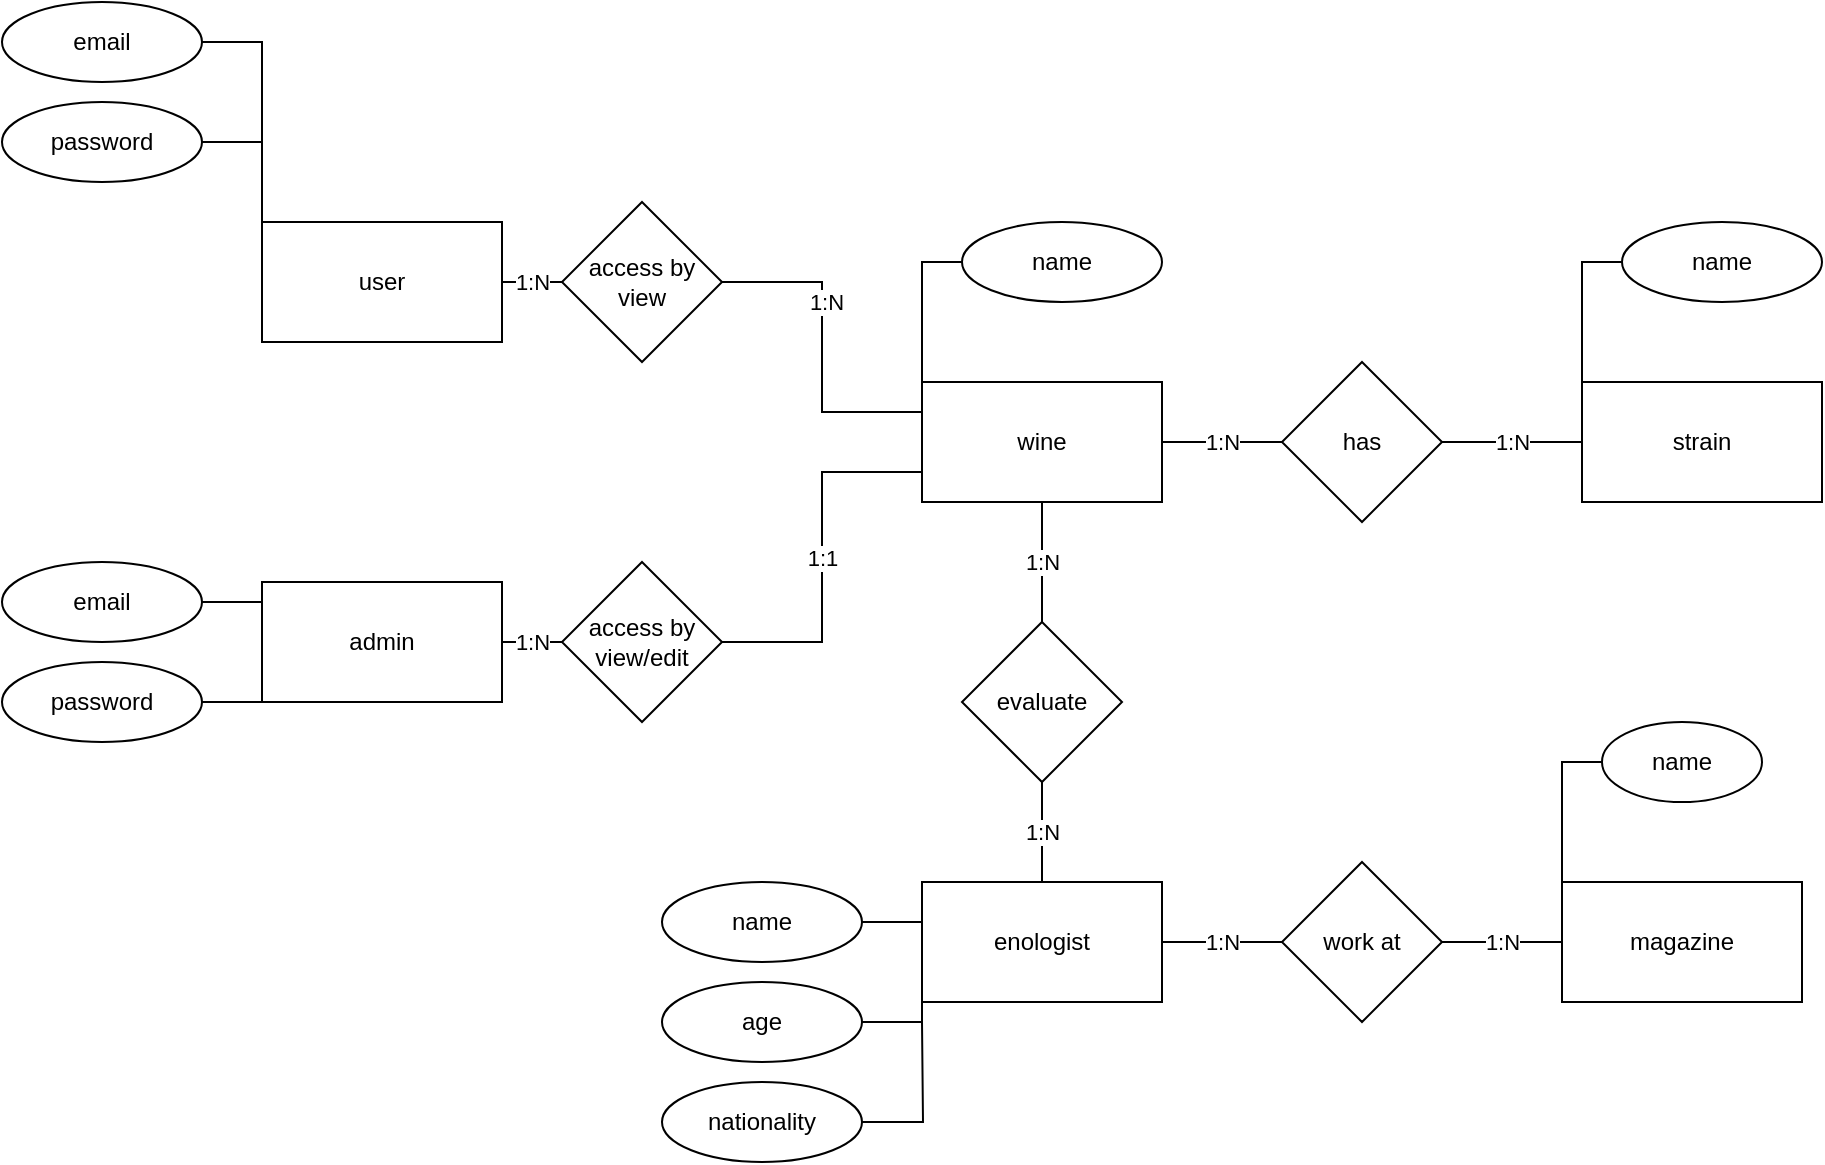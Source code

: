 <mxfile version="15.4.3" type="github" pages="2">
  <diagram id="Qww4b-Zw6xEgiF57ZACY" name="conceptual model">
    <mxGraphModel dx="2139" dy="1564" grid="1" gridSize="10" guides="1" tooltips="1" connect="1" arrows="1" fold="1" page="1" pageScale="1" pageWidth="850" pageHeight="1100" math="0" shadow="0">
      <root>
        <mxCell id="0" />
        <mxCell id="1" parent="0" />
        <mxCell id="3vzgQUWw3x9BJCdJ3zVG-10" value="1:N" style="edgeStyle=orthogonalEdgeStyle;rounded=0;orthogonalLoop=1;jettySize=auto;html=1;endArrow=none;endFill=0;" edge="1" parent="1" source="3vzgQUWw3x9BJCdJ3zVG-8" target="3vzgQUWw3x9BJCdJ3zVG-9">
          <mxGeometry relative="1" as="geometry" />
        </mxCell>
        <mxCell id="3vzgQUWw3x9BJCdJ3zVG-8" value="wine" style="rounded=0;whiteSpace=wrap;html=1;" vertex="1" parent="1">
          <mxGeometry x="320" y="110" width="120" height="60" as="geometry" />
        </mxCell>
        <mxCell id="3vzgQUWw3x9BJCdJ3zVG-12" value="1:N" style="edgeStyle=orthogonalEdgeStyle;rounded=0;orthogonalLoop=1;jettySize=auto;html=1;endArrow=none;endFill=0;" edge="1" parent="1" source="3vzgQUWw3x9BJCdJ3zVG-9" target="3vzgQUWw3x9BJCdJ3zVG-11">
          <mxGeometry relative="1" as="geometry" />
        </mxCell>
        <mxCell id="3vzgQUWw3x9BJCdJ3zVG-9" value="has" style="rhombus;whiteSpace=wrap;html=1;rounded=0;" vertex="1" parent="1">
          <mxGeometry x="500" y="100" width="80" height="80" as="geometry" />
        </mxCell>
        <mxCell id="3vzgQUWw3x9BJCdJ3zVG-11" value="strain" style="whiteSpace=wrap;html=1;rounded=0;" vertex="1" parent="1">
          <mxGeometry x="650" y="110" width="120" height="60" as="geometry" />
        </mxCell>
        <mxCell id="3vzgQUWw3x9BJCdJ3zVG-16" value="1:N" style="edgeStyle=orthogonalEdgeStyle;rounded=0;orthogonalLoop=1;jettySize=auto;html=1;endArrow=none;endFill=0;" edge="1" parent="1" source="3vzgQUWw3x9BJCdJ3zVG-13" target="3vzgQUWw3x9BJCdJ3zVG-15">
          <mxGeometry relative="1" as="geometry">
            <Array as="points">
              <mxPoint x="120" y="60" />
              <mxPoint x="120" y="60" />
            </Array>
          </mxGeometry>
        </mxCell>
        <mxCell id="3vzgQUWw3x9BJCdJ3zVG-13" value="user" style="rounded=0;whiteSpace=wrap;html=1;" vertex="1" parent="1">
          <mxGeometry x="-10" y="30" width="120" height="60" as="geometry" />
        </mxCell>
        <mxCell id="3vzgQUWw3x9BJCdJ3zVG-19" value="1:N" style="edgeStyle=orthogonalEdgeStyle;rounded=0;orthogonalLoop=1;jettySize=auto;html=1;endArrow=none;endFill=0;" edge="1" parent="1" source="3vzgQUWw3x9BJCdJ3zVG-14" target="3vzgQUWw3x9BJCdJ3zVG-18">
          <mxGeometry relative="1" as="geometry" />
        </mxCell>
        <mxCell id="3vzgQUWw3x9BJCdJ3zVG-14" value="admin" style="rounded=0;whiteSpace=wrap;html=1;" vertex="1" parent="1">
          <mxGeometry x="-10" y="210" width="120" height="60" as="geometry" />
        </mxCell>
        <mxCell id="3vzgQUWw3x9BJCdJ3zVG-17" style="edgeStyle=orthogonalEdgeStyle;rounded=0;orthogonalLoop=1;jettySize=auto;html=1;entryX=0;entryY=0.25;entryDx=0;entryDy=0;endArrow=none;endFill=0;" edge="1" parent="1" source="3vzgQUWw3x9BJCdJ3zVG-15" target="3vzgQUWw3x9BJCdJ3zVG-8">
          <mxGeometry relative="1" as="geometry" />
        </mxCell>
        <mxCell id="3vzgQUWw3x9BJCdJ3zVG-21" value="1:N" style="edgeLabel;html=1;align=center;verticalAlign=middle;resizable=0;points=[];" vertex="1" connectable="0" parent="3vzgQUWw3x9BJCdJ3zVG-17">
          <mxGeometry x="-0.27" y="2" relative="1" as="geometry">
            <mxPoint as="offset" />
          </mxGeometry>
        </mxCell>
        <mxCell id="3vzgQUWw3x9BJCdJ3zVG-15" value="access by view" style="rhombus;whiteSpace=wrap;html=1;rounded=0;" vertex="1" parent="1">
          <mxGeometry x="140" y="20" width="80" height="80" as="geometry" />
        </mxCell>
        <mxCell id="3vzgQUWw3x9BJCdJ3zVG-20" value="1:1" style="edgeStyle=orthogonalEdgeStyle;rounded=0;orthogonalLoop=1;jettySize=auto;html=1;entryX=0;entryY=0.75;entryDx=0;entryDy=0;endArrow=none;endFill=0;" edge="1" parent="1" source="3vzgQUWw3x9BJCdJ3zVG-18" target="3vzgQUWw3x9BJCdJ3zVG-8">
          <mxGeometry relative="1" as="geometry" />
        </mxCell>
        <mxCell id="3vzgQUWw3x9BJCdJ3zVG-18" value="access by view/edit" style="rhombus;whiteSpace=wrap;html=1;rounded=0;" vertex="1" parent="1">
          <mxGeometry x="140" y="200" width="80" height="80" as="geometry" />
        </mxCell>
        <mxCell id="3vzgQUWw3x9BJCdJ3zVG-24" value="1:N" style="edgeStyle=orthogonalEdgeStyle;rounded=0;orthogonalLoop=1;jettySize=auto;html=1;endArrow=none;endFill=0;" edge="1" parent="1" source="3vzgQUWw3x9BJCdJ3zVG-22" target="3vzgQUWw3x9BJCdJ3zVG-23">
          <mxGeometry relative="1" as="geometry" />
        </mxCell>
        <mxCell id="3vzgQUWw3x9BJCdJ3zVG-30" value="1:N" style="edgeStyle=orthogonalEdgeStyle;rounded=0;orthogonalLoop=1;jettySize=auto;html=1;endArrow=none;endFill=0;" edge="1" parent="1" source="3vzgQUWw3x9BJCdJ3zVG-22" target="3vzgQUWw3x9BJCdJ3zVG-29">
          <mxGeometry relative="1" as="geometry" />
        </mxCell>
        <mxCell id="3vzgQUWw3x9BJCdJ3zVG-22" value="enologist" style="rounded=0;whiteSpace=wrap;html=1;" vertex="1" parent="1">
          <mxGeometry x="320" y="360" width="120" height="60" as="geometry" />
        </mxCell>
        <mxCell id="3vzgQUWw3x9BJCdJ3zVG-26" value="1:N" style="edgeStyle=orthogonalEdgeStyle;rounded=0;orthogonalLoop=1;jettySize=auto;html=1;endArrow=none;endFill=0;" edge="1" parent="1" source="3vzgQUWw3x9BJCdJ3zVG-23" target="3vzgQUWw3x9BJCdJ3zVG-25">
          <mxGeometry relative="1" as="geometry" />
        </mxCell>
        <mxCell id="3vzgQUWw3x9BJCdJ3zVG-23" value="work at" style="rhombus;whiteSpace=wrap;html=1;rounded=0;" vertex="1" parent="1">
          <mxGeometry x="500" y="350" width="80" height="80" as="geometry" />
        </mxCell>
        <mxCell id="3vzgQUWw3x9BJCdJ3zVG-25" value="magazine" style="whiteSpace=wrap;html=1;rounded=0;" vertex="1" parent="1">
          <mxGeometry x="640" y="360" width="120" height="60" as="geometry" />
        </mxCell>
        <mxCell id="3vzgQUWw3x9BJCdJ3zVG-31" value="1:N" style="edgeStyle=orthogonalEdgeStyle;rounded=0;orthogonalLoop=1;jettySize=auto;html=1;exitX=0.5;exitY=0;exitDx=0;exitDy=0;endArrow=none;endFill=0;" edge="1" parent="1" source="3vzgQUWw3x9BJCdJ3zVG-29" target="3vzgQUWw3x9BJCdJ3zVG-8">
          <mxGeometry relative="1" as="geometry" />
        </mxCell>
        <mxCell id="3vzgQUWw3x9BJCdJ3zVG-29" value="evaluate" style="rhombus;whiteSpace=wrap;html=1;rounded=0;" vertex="1" parent="1">
          <mxGeometry x="340" y="230" width="80" height="80" as="geometry" />
        </mxCell>
        <mxCell id="3vzgQUWw3x9BJCdJ3zVG-44" style="edgeStyle=orthogonalEdgeStyle;rounded=0;orthogonalLoop=1;jettySize=auto;html=1;entryX=0;entryY=0;entryDx=0;entryDy=0;endArrow=none;endFill=0;exitX=0;exitY=0.5;exitDx=0;exitDy=0;" edge="1" parent="1" source="3vzgQUWw3x9BJCdJ3zVG-33" target="3vzgQUWw3x9BJCdJ3zVG-8">
          <mxGeometry relative="1" as="geometry" />
        </mxCell>
        <mxCell id="3vzgQUWw3x9BJCdJ3zVG-33" value="name" style="ellipse;whiteSpace=wrap;html=1;align=center;" vertex="1" parent="1">
          <mxGeometry x="340" y="30" width="100" height="40" as="geometry" />
        </mxCell>
        <mxCell id="3vzgQUWw3x9BJCdJ3zVG-37" style="edgeStyle=orthogonalEdgeStyle;rounded=0;orthogonalLoop=1;jettySize=auto;html=1;exitX=1;exitY=0.5;exitDx=0;exitDy=0;entryX=0;entryY=0;entryDx=0;entryDy=0;endArrow=none;endFill=0;" edge="1" parent="1" source="3vzgQUWw3x9BJCdJ3zVG-34" target="3vzgQUWw3x9BJCdJ3zVG-13">
          <mxGeometry relative="1" as="geometry" />
        </mxCell>
        <mxCell id="3vzgQUWw3x9BJCdJ3zVG-34" value="email" style="ellipse;whiteSpace=wrap;html=1;align=center;" vertex="1" parent="1">
          <mxGeometry x="-140" y="-80" width="100" height="40" as="geometry" />
        </mxCell>
        <mxCell id="3vzgQUWw3x9BJCdJ3zVG-36" style="edgeStyle=orthogonalEdgeStyle;rounded=0;orthogonalLoop=1;jettySize=auto;html=1;exitX=1;exitY=0.5;exitDx=0;exitDy=0;entryX=0;entryY=0.25;entryDx=0;entryDy=0;endArrow=none;endFill=0;" edge="1" parent="1" source="3vzgQUWw3x9BJCdJ3zVG-35" target="3vzgQUWw3x9BJCdJ3zVG-13">
          <mxGeometry relative="1" as="geometry">
            <Array as="points">
              <mxPoint x="-10" y="-10" />
            </Array>
          </mxGeometry>
        </mxCell>
        <mxCell id="3vzgQUWw3x9BJCdJ3zVG-35" value="password" style="ellipse;whiteSpace=wrap;html=1;align=center;" vertex="1" parent="1">
          <mxGeometry x="-140" y="-30" width="100" height="40" as="geometry" />
        </mxCell>
        <mxCell id="3vzgQUWw3x9BJCdJ3zVG-41" style="edgeStyle=orthogonalEdgeStyle;rounded=0;orthogonalLoop=1;jettySize=auto;html=1;exitX=1;exitY=0.5;exitDx=0;exitDy=0;entryX=0;entryY=0.25;entryDx=0;entryDy=0;endArrow=none;endFill=0;" edge="1" parent="1" source="3vzgQUWw3x9BJCdJ3zVG-38" target="3vzgQUWw3x9BJCdJ3zVG-22">
          <mxGeometry relative="1" as="geometry" />
        </mxCell>
        <mxCell id="3vzgQUWw3x9BJCdJ3zVG-38" value="name" style="ellipse;whiteSpace=wrap;html=1;align=center;" vertex="1" parent="1">
          <mxGeometry x="190" y="360" width="100" height="40" as="geometry" />
        </mxCell>
        <mxCell id="3vzgQUWw3x9BJCdJ3zVG-42" style="edgeStyle=orthogonalEdgeStyle;rounded=0;orthogonalLoop=1;jettySize=auto;html=1;exitX=1;exitY=0.5;exitDx=0;exitDy=0;entryX=0;entryY=1;entryDx=0;entryDy=0;endArrow=none;endFill=0;" edge="1" parent="1" source="3vzgQUWw3x9BJCdJ3zVG-39" target="3vzgQUWw3x9BJCdJ3zVG-22">
          <mxGeometry relative="1" as="geometry" />
        </mxCell>
        <mxCell id="3vzgQUWw3x9BJCdJ3zVG-39" value="age" style="ellipse;whiteSpace=wrap;html=1;align=center;" vertex="1" parent="1">
          <mxGeometry x="190" y="410" width="100" height="40" as="geometry" />
        </mxCell>
        <mxCell id="3vzgQUWw3x9BJCdJ3zVG-43" style="edgeStyle=orthogonalEdgeStyle;rounded=0;orthogonalLoop=1;jettySize=auto;html=1;exitX=1;exitY=0.5;exitDx=0;exitDy=0;endArrow=none;endFill=0;" edge="1" parent="1" source="3vzgQUWw3x9BJCdJ3zVG-40">
          <mxGeometry relative="1" as="geometry">
            <mxPoint x="320" y="430" as="targetPoint" />
          </mxGeometry>
        </mxCell>
        <mxCell id="3vzgQUWw3x9BJCdJ3zVG-40" value="nationality" style="ellipse;whiteSpace=wrap;html=1;align=center;" vertex="1" parent="1">
          <mxGeometry x="190" y="460" width="100" height="40" as="geometry" />
        </mxCell>
        <mxCell id="3vzgQUWw3x9BJCdJ3zVG-47" style="edgeStyle=orthogonalEdgeStyle;rounded=0;orthogonalLoop=1;jettySize=auto;html=1;exitX=1;exitY=0.5;exitDx=0;exitDy=0;entryX=0;entryY=0.25;entryDx=0;entryDy=0;endArrow=none;endFill=0;" edge="1" parent="1" source="3vzgQUWw3x9BJCdJ3zVG-45" target="3vzgQUWw3x9BJCdJ3zVG-14">
          <mxGeometry relative="1" as="geometry" />
        </mxCell>
        <mxCell id="3vzgQUWw3x9BJCdJ3zVG-45" value="email" style="ellipse;whiteSpace=wrap;html=1;align=center;" vertex="1" parent="1">
          <mxGeometry x="-140" y="200" width="100" height="40" as="geometry" />
        </mxCell>
        <mxCell id="3vzgQUWw3x9BJCdJ3zVG-48" style="edgeStyle=orthogonalEdgeStyle;rounded=0;orthogonalLoop=1;jettySize=auto;html=1;exitX=1;exitY=0.5;exitDx=0;exitDy=0;entryX=0;entryY=0.75;entryDx=0;entryDy=0;endArrow=none;endFill=0;" edge="1" parent="1" source="3vzgQUWw3x9BJCdJ3zVG-46" target="3vzgQUWw3x9BJCdJ3zVG-14">
          <mxGeometry relative="1" as="geometry" />
        </mxCell>
        <mxCell id="3vzgQUWw3x9BJCdJ3zVG-46" value="password" style="ellipse;whiteSpace=wrap;html=1;align=center;" vertex="1" parent="1">
          <mxGeometry x="-140" y="250" width="100" height="40" as="geometry" />
        </mxCell>
        <mxCell id="3vzgQUWw3x9BJCdJ3zVG-50" style="edgeStyle=orthogonalEdgeStyle;rounded=0;orthogonalLoop=1;jettySize=auto;html=1;exitX=0;exitY=0.5;exitDx=0;exitDy=0;entryX=0;entryY=0;entryDx=0;entryDy=0;endArrow=none;endFill=0;" edge="1" parent="1" source="3vzgQUWw3x9BJCdJ3zVG-49" target="3vzgQUWw3x9BJCdJ3zVG-11">
          <mxGeometry relative="1" as="geometry" />
        </mxCell>
        <mxCell id="3vzgQUWw3x9BJCdJ3zVG-49" value="name" style="ellipse;whiteSpace=wrap;html=1;align=center;" vertex="1" parent="1">
          <mxGeometry x="670" y="30" width="100" height="40" as="geometry" />
        </mxCell>
        <mxCell id="3vzgQUWw3x9BJCdJ3zVG-52" style="edgeStyle=orthogonalEdgeStyle;rounded=0;orthogonalLoop=1;jettySize=auto;html=1;exitX=0;exitY=0.5;exitDx=0;exitDy=0;entryX=0;entryY=0;entryDx=0;entryDy=0;endArrow=none;endFill=0;" edge="1" parent="1" source="3vzgQUWw3x9BJCdJ3zVG-51" target="3vzgQUWw3x9BJCdJ3zVG-25">
          <mxGeometry relative="1" as="geometry" />
        </mxCell>
        <mxCell id="3vzgQUWw3x9BJCdJ3zVG-51" value="name" style="ellipse;whiteSpace=wrap;html=1;align=center;" vertex="1" parent="1">
          <mxGeometry x="660" y="280" width="80" height="40" as="geometry" />
        </mxCell>
      </root>
    </mxGraphModel>
  </diagram>
  <diagram name="logical model" id="7ibMotcG2lsyzJsKfP1X">
    <mxGraphModel dx="1752" dy="325" grid="1" gridSize="10" guides="1" tooltips="1" connect="1" arrows="1" fold="1" page="1" pageScale="1" pageWidth="850" pageHeight="1100" math="0" shadow="0">
      <root>
        <mxCell id="2Wtwo2awTCDkUTMPqY_F-0" />
        <mxCell id="2Wtwo2awTCDkUTMPqY_F-1" parent="2Wtwo2awTCDkUTMPqY_F-0" />
        <mxCell id="LtWm5Cvxwkkpo06w1LQu-2" value="wines" style="shape=table;startSize=30;container=1;collapsible=1;childLayout=tableLayout;fixedRows=1;rowLines=0;fontStyle=1;align=center;resizeLast=1;" vertex="1" parent="2Wtwo2awTCDkUTMPqY_F-1">
          <mxGeometry x="-190" y="20" width="180" height="160" as="geometry" />
        </mxCell>
        <mxCell id="LtWm5Cvxwkkpo06w1LQu-3" value="" style="shape=partialRectangle;collapsible=0;dropTarget=0;pointerEvents=0;fillColor=none;top=0;left=0;bottom=1;right=0;points=[[0,0.5],[1,0.5]];portConstraint=eastwest;" vertex="1" parent="LtWm5Cvxwkkpo06w1LQu-2">
          <mxGeometry y="30" width="180" height="30" as="geometry" />
        </mxCell>
        <mxCell id="LtWm5Cvxwkkpo06w1LQu-4" value="PK" style="shape=partialRectangle;connectable=0;fillColor=none;top=0;left=0;bottom=0;right=0;fontStyle=1;overflow=hidden;" vertex="1" parent="LtWm5Cvxwkkpo06w1LQu-3">
          <mxGeometry width="30" height="30" as="geometry">
            <mxRectangle width="30" height="30" as="alternateBounds" />
          </mxGeometry>
        </mxCell>
        <mxCell id="LtWm5Cvxwkkpo06w1LQu-5" value="id" style="shape=partialRectangle;connectable=0;fillColor=none;top=0;left=0;bottom=0;right=0;align=left;spacingLeft=6;fontStyle=5;overflow=hidden;" vertex="1" parent="LtWm5Cvxwkkpo06w1LQu-3">
          <mxGeometry x="30" width="150" height="30" as="geometry">
            <mxRectangle width="150" height="30" as="alternateBounds" />
          </mxGeometry>
        </mxCell>
        <mxCell id="LtWm5Cvxwkkpo06w1LQu-6" value="" style="shape=partialRectangle;collapsible=0;dropTarget=0;pointerEvents=0;fillColor=none;top=0;left=0;bottom=0;right=0;points=[[0,0.5],[1,0.5]];portConstraint=eastwest;" vertex="1" parent="LtWm5Cvxwkkpo06w1LQu-2">
          <mxGeometry y="60" width="180" height="30" as="geometry" />
        </mxCell>
        <mxCell id="LtWm5Cvxwkkpo06w1LQu-7" value="" style="shape=partialRectangle;connectable=0;fillColor=none;top=0;left=0;bottom=0;right=0;editable=1;overflow=hidden;" vertex="1" parent="LtWm5Cvxwkkpo06w1LQu-6">
          <mxGeometry width="30" height="30" as="geometry">
            <mxRectangle width="30" height="30" as="alternateBounds" />
          </mxGeometry>
        </mxCell>
        <mxCell id="LtWm5Cvxwkkpo06w1LQu-8" value="name" style="shape=partialRectangle;connectable=0;fillColor=none;top=0;left=0;bottom=0;right=0;align=left;spacingLeft=6;overflow=hidden;" vertex="1" parent="LtWm5Cvxwkkpo06w1LQu-6">
          <mxGeometry x="30" width="150" height="30" as="geometry">
            <mxRectangle width="150" height="30" as="alternateBounds" />
          </mxGeometry>
        </mxCell>
        <mxCell id="LtWm5Cvxwkkpo06w1LQu-9" value="" style="shape=partialRectangle;collapsible=0;dropTarget=0;pointerEvents=0;fillColor=none;top=0;left=0;bottom=0;right=0;points=[[0,0.5],[1,0.5]];portConstraint=eastwest;" vertex="1" parent="LtWm5Cvxwkkpo06w1LQu-2">
          <mxGeometry y="90" width="180" height="30" as="geometry" />
        </mxCell>
        <mxCell id="LtWm5Cvxwkkpo06w1LQu-10" value="" style="shape=partialRectangle;connectable=0;fillColor=none;top=0;left=0;bottom=0;right=0;editable=1;overflow=hidden;" vertex="1" parent="LtWm5Cvxwkkpo06w1LQu-9">
          <mxGeometry width="30" height="30" as="geometry">
            <mxRectangle width="30" height="30" as="alternateBounds" />
          </mxGeometry>
        </mxCell>
        <mxCell id="LtWm5Cvxwkkpo06w1LQu-11" value="" style="shape=partialRectangle;connectable=0;fillColor=none;top=0;left=0;bottom=0;right=0;align=left;spacingLeft=6;overflow=hidden;" vertex="1" parent="LtWm5Cvxwkkpo06w1LQu-9">
          <mxGeometry x="30" width="150" height="30" as="geometry">
            <mxRectangle width="150" height="30" as="alternateBounds" />
          </mxGeometry>
        </mxCell>
        <mxCell id="LtWm5Cvxwkkpo06w1LQu-12" value="" style="shape=partialRectangle;collapsible=0;dropTarget=0;pointerEvents=0;fillColor=none;top=0;left=0;bottom=0;right=0;points=[[0,0.5],[1,0.5]];portConstraint=eastwest;" vertex="1" parent="LtWm5Cvxwkkpo06w1LQu-2">
          <mxGeometry y="120" width="180" height="30" as="geometry" />
        </mxCell>
        <mxCell id="LtWm5Cvxwkkpo06w1LQu-13" value="" style="shape=partialRectangle;connectable=0;fillColor=none;top=0;left=0;bottom=0;right=0;editable=1;overflow=hidden;" vertex="1" parent="LtWm5Cvxwkkpo06w1LQu-12">
          <mxGeometry width="30" height="30" as="geometry">
            <mxRectangle width="30" height="30" as="alternateBounds" />
          </mxGeometry>
        </mxCell>
        <mxCell id="LtWm5Cvxwkkpo06w1LQu-14" value="" style="shape=partialRectangle;connectable=0;fillColor=none;top=0;left=0;bottom=0;right=0;align=left;spacingLeft=6;overflow=hidden;" vertex="1" parent="LtWm5Cvxwkkpo06w1LQu-12">
          <mxGeometry x="30" width="150" height="30" as="geometry">
            <mxRectangle width="150" height="30" as="alternateBounds" />
          </mxGeometry>
        </mxCell>
        <mxCell id="LtWm5Cvxwkkpo06w1LQu-15" value="blends" style="shape=table;startSize=30;container=1;collapsible=1;childLayout=tableLayout;fixedRows=1;rowLines=0;fontStyle=1;align=center;resizeLast=1;" vertex="1" parent="2Wtwo2awTCDkUTMPqY_F-1">
          <mxGeometry x="40" y="20" width="180" height="160" as="geometry" />
        </mxCell>
        <mxCell id="LtWm5Cvxwkkpo06w1LQu-16" value="" style="shape=partialRectangle;collapsible=0;dropTarget=0;pointerEvents=0;fillColor=none;top=0;left=0;bottom=1;right=0;points=[[0,0.5],[1,0.5]];portConstraint=eastwest;" vertex="1" parent="LtWm5Cvxwkkpo06w1LQu-15">
          <mxGeometry y="30" width="180" height="30" as="geometry" />
        </mxCell>
        <mxCell id="LtWm5Cvxwkkpo06w1LQu-17" value="PK" style="shape=partialRectangle;connectable=0;fillColor=none;top=0;left=0;bottom=0;right=0;fontStyle=1;overflow=hidden;" vertex="1" parent="LtWm5Cvxwkkpo06w1LQu-16">
          <mxGeometry width="30" height="30" as="geometry">
            <mxRectangle width="30" height="30" as="alternateBounds" />
          </mxGeometry>
        </mxCell>
        <mxCell id="LtWm5Cvxwkkpo06w1LQu-18" value="id" style="shape=partialRectangle;connectable=0;fillColor=none;top=0;left=0;bottom=0;right=0;align=left;spacingLeft=6;fontStyle=5;overflow=hidden;" vertex="1" parent="LtWm5Cvxwkkpo06w1LQu-16">
          <mxGeometry x="30" width="150" height="30" as="geometry">
            <mxRectangle width="150" height="30" as="alternateBounds" />
          </mxGeometry>
        </mxCell>
        <mxCell id="LtWm5Cvxwkkpo06w1LQu-19" value="" style="shape=partialRectangle;collapsible=0;dropTarget=0;pointerEvents=0;fillColor=none;top=0;left=0;bottom=0;right=0;points=[[0,0.5],[1,0.5]];portConstraint=eastwest;" vertex="1" parent="LtWm5Cvxwkkpo06w1LQu-15">
          <mxGeometry y="60" width="180" height="30" as="geometry" />
        </mxCell>
        <mxCell id="LtWm5Cvxwkkpo06w1LQu-20" value="FK" style="shape=partialRectangle;connectable=0;fillColor=none;top=0;left=0;bottom=0;right=0;editable=1;overflow=hidden;" vertex="1" parent="LtWm5Cvxwkkpo06w1LQu-19">
          <mxGeometry width="30" height="30" as="geometry">
            <mxRectangle width="30" height="30" as="alternateBounds" />
          </mxGeometry>
        </mxCell>
        <mxCell id="LtWm5Cvxwkkpo06w1LQu-21" value="wine_id" style="shape=partialRectangle;connectable=0;fillColor=none;top=0;left=0;bottom=0;right=0;align=left;spacingLeft=6;overflow=hidden;" vertex="1" parent="LtWm5Cvxwkkpo06w1LQu-19">
          <mxGeometry x="30" width="150" height="30" as="geometry">
            <mxRectangle width="150" height="30" as="alternateBounds" />
          </mxGeometry>
        </mxCell>
        <mxCell id="LtWm5Cvxwkkpo06w1LQu-22" value="" style="shape=partialRectangle;collapsible=0;dropTarget=0;pointerEvents=0;fillColor=none;top=0;left=0;bottom=0;right=0;points=[[0,0.5],[1,0.5]];portConstraint=eastwest;" vertex="1" parent="LtWm5Cvxwkkpo06w1LQu-15">
          <mxGeometry y="90" width="180" height="30" as="geometry" />
        </mxCell>
        <mxCell id="LtWm5Cvxwkkpo06w1LQu-23" value="FK" style="shape=partialRectangle;connectable=0;fillColor=none;top=0;left=0;bottom=0;right=0;editable=1;overflow=hidden;" vertex="1" parent="LtWm5Cvxwkkpo06w1LQu-22">
          <mxGeometry width="30" height="30" as="geometry">
            <mxRectangle width="30" height="30" as="alternateBounds" />
          </mxGeometry>
        </mxCell>
        <mxCell id="LtWm5Cvxwkkpo06w1LQu-24" value="strain_id" style="shape=partialRectangle;connectable=0;fillColor=none;top=0;left=0;bottom=0;right=0;align=left;spacingLeft=6;overflow=hidden;" vertex="1" parent="LtWm5Cvxwkkpo06w1LQu-22">
          <mxGeometry x="30" width="150" height="30" as="geometry">
            <mxRectangle width="150" height="30" as="alternateBounds" />
          </mxGeometry>
        </mxCell>
        <mxCell id="LtWm5Cvxwkkpo06w1LQu-25" value="" style="shape=partialRectangle;collapsible=0;dropTarget=0;pointerEvents=0;fillColor=none;top=0;left=0;bottom=0;right=0;points=[[0,0.5],[1,0.5]];portConstraint=eastwest;" vertex="1" parent="LtWm5Cvxwkkpo06w1LQu-15">
          <mxGeometry y="120" width="180" height="30" as="geometry" />
        </mxCell>
        <mxCell id="LtWm5Cvxwkkpo06w1LQu-26" value="" style="shape=partialRectangle;connectable=0;fillColor=none;top=0;left=0;bottom=0;right=0;editable=1;overflow=hidden;" vertex="1" parent="LtWm5Cvxwkkpo06w1LQu-25">
          <mxGeometry width="30" height="30" as="geometry">
            <mxRectangle width="30" height="30" as="alternateBounds" />
          </mxGeometry>
        </mxCell>
        <mxCell id="LtWm5Cvxwkkpo06w1LQu-27" value="percent" style="shape=partialRectangle;connectable=0;fillColor=none;top=0;left=0;bottom=0;right=0;align=left;spacingLeft=6;overflow=hidden;" vertex="1" parent="LtWm5Cvxwkkpo06w1LQu-25">
          <mxGeometry x="30" width="150" height="30" as="geometry">
            <mxRectangle width="150" height="30" as="alternateBounds" />
          </mxGeometry>
        </mxCell>
        <mxCell id="LtWm5Cvxwkkpo06w1LQu-41" value="strains" style="shape=table;startSize=30;container=1;collapsible=1;childLayout=tableLayout;fixedRows=1;rowLines=0;fontStyle=1;align=center;resizeLast=1;" vertex="1" parent="2Wtwo2awTCDkUTMPqY_F-1">
          <mxGeometry x="270" y="20" width="180" height="160" as="geometry" />
        </mxCell>
        <mxCell id="LtWm5Cvxwkkpo06w1LQu-42" value="" style="shape=partialRectangle;collapsible=0;dropTarget=0;pointerEvents=0;fillColor=none;top=0;left=0;bottom=1;right=0;points=[[0,0.5],[1,0.5]];portConstraint=eastwest;" vertex="1" parent="LtWm5Cvxwkkpo06w1LQu-41">
          <mxGeometry y="30" width="180" height="30" as="geometry" />
        </mxCell>
        <mxCell id="LtWm5Cvxwkkpo06w1LQu-43" value="PK" style="shape=partialRectangle;connectable=0;fillColor=none;top=0;left=0;bottom=0;right=0;fontStyle=1;overflow=hidden;" vertex="1" parent="LtWm5Cvxwkkpo06w1LQu-42">
          <mxGeometry width="30" height="30" as="geometry">
            <mxRectangle width="30" height="30" as="alternateBounds" />
          </mxGeometry>
        </mxCell>
        <mxCell id="LtWm5Cvxwkkpo06w1LQu-44" value="id" style="shape=partialRectangle;connectable=0;fillColor=none;top=0;left=0;bottom=0;right=0;align=left;spacingLeft=6;fontStyle=5;overflow=hidden;" vertex="1" parent="LtWm5Cvxwkkpo06w1LQu-42">
          <mxGeometry x="30" width="150" height="30" as="geometry">
            <mxRectangle width="150" height="30" as="alternateBounds" />
          </mxGeometry>
        </mxCell>
        <mxCell id="LtWm5Cvxwkkpo06w1LQu-45" value="" style="shape=partialRectangle;collapsible=0;dropTarget=0;pointerEvents=0;fillColor=none;top=0;left=0;bottom=0;right=0;points=[[0,0.5],[1,0.5]];portConstraint=eastwest;" vertex="1" parent="LtWm5Cvxwkkpo06w1LQu-41">
          <mxGeometry y="60" width="180" height="30" as="geometry" />
        </mxCell>
        <mxCell id="LtWm5Cvxwkkpo06w1LQu-46" value="" style="shape=partialRectangle;connectable=0;fillColor=none;top=0;left=0;bottom=0;right=0;editable=1;overflow=hidden;" vertex="1" parent="LtWm5Cvxwkkpo06w1LQu-45">
          <mxGeometry width="30" height="30" as="geometry">
            <mxRectangle width="30" height="30" as="alternateBounds" />
          </mxGeometry>
        </mxCell>
        <mxCell id="LtWm5Cvxwkkpo06w1LQu-47" value="name" style="shape=partialRectangle;connectable=0;fillColor=none;top=0;left=0;bottom=0;right=0;align=left;spacingLeft=6;overflow=hidden;" vertex="1" parent="LtWm5Cvxwkkpo06w1LQu-45">
          <mxGeometry x="30" width="150" height="30" as="geometry">
            <mxRectangle width="150" height="30" as="alternateBounds" />
          </mxGeometry>
        </mxCell>
        <mxCell id="LtWm5Cvxwkkpo06w1LQu-48" value="" style="shape=partialRectangle;collapsible=0;dropTarget=0;pointerEvents=0;fillColor=none;top=0;left=0;bottom=0;right=0;points=[[0,0.5],[1,0.5]];portConstraint=eastwest;" vertex="1" parent="LtWm5Cvxwkkpo06w1LQu-41">
          <mxGeometry y="90" width="180" height="30" as="geometry" />
        </mxCell>
        <mxCell id="LtWm5Cvxwkkpo06w1LQu-49" value="" style="shape=partialRectangle;connectable=0;fillColor=none;top=0;left=0;bottom=0;right=0;editable=1;overflow=hidden;" vertex="1" parent="LtWm5Cvxwkkpo06w1LQu-48">
          <mxGeometry width="30" height="30" as="geometry">
            <mxRectangle width="30" height="30" as="alternateBounds" />
          </mxGeometry>
        </mxCell>
        <mxCell id="LtWm5Cvxwkkpo06w1LQu-50" value="" style="shape=partialRectangle;connectable=0;fillColor=none;top=0;left=0;bottom=0;right=0;align=left;spacingLeft=6;overflow=hidden;" vertex="1" parent="LtWm5Cvxwkkpo06w1LQu-48">
          <mxGeometry x="30" width="150" height="30" as="geometry">
            <mxRectangle width="150" height="30" as="alternateBounds" />
          </mxGeometry>
        </mxCell>
        <mxCell id="LtWm5Cvxwkkpo06w1LQu-51" value="" style="shape=partialRectangle;collapsible=0;dropTarget=0;pointerEvents=0;fillColor=none;top=0;left=0;bottom=0;right=0;points=[[0,0.5],[1,0.5]];portConstraint=eastwest;" vertex="1" parent="LtWm5Cvxwkkpo06w1LQu-41">
          <mxGeometry y="120" width="180" height="30" as="geometry" />
        </mxCell>
        <mxCell id="LtWm5Cvxwkkpo06w1LQu-52" value="" style="shape=partialRectangle;connectable=0;fillColor=none;top=0;left=0;bottom=0;right=0;editable=1;overflow=hidden;" vertex="1" parent="LtWm5Cvxwkkpo06w1LQu-51">
          <mxGeometry width="30" height="30" as="geometry">
            <mxRectangle width="30" height="30" as="alternateBounds" />
          </mxGeometry>
        </mxCell>
        <mxCell id="LtWm5Cvxwkkpo06w1LQu-53" value="" style="shape=partialRectangle;connectable=0;fillColor=none;top=0;left=0;bottom=0;right=0;align=left;spacingLeft=6;overflow=hidden;" vertex="1" parent="LtWm5Cvxwkkpo06w1LQu-51">
          <mxGeometry x="30" width="150" height="30" as="geometry">
            <mxRectangle width="150" height="30" as="alternateBounds" />
          </mxGeometry>
        </mxCell>
        <mxCell id="LtWm5Cvxwkkpo06w1LQu-54" value="1:N" style="edgeStyle=orthogonalEdgeStyle;rounded=0;orthogonalLoop=1;jettySize=auto;html=1;exitX=1;exitY=0.5;exitDx=0;exitDy=0;entryX=0;entryY=0.5;entryDx=0;entryDy=0;endArrow=none;endFill=0;" edge="1" parent="2Wtwo2awTCDkUTMPqY_F-1" source="LtWm5Cvxwkkpo06w1LQu-3" target="LtWm5Cvxwkkpo06w1LQu-19">
          <mxGeometry relative="1" as="geometry" />
        </mxCell>
        <mxCell id="LtWm5Cvxwkkpo06w1LQu-55" value="1:N" style="edgeStyle=orthogonalEdgeStyle;rounded=0;orthogonalLoop=1;jettySize=auto;html=1;exitX=0;exitY=0.5;exitDx=0;exitDy=0;entryX=1;entryY=0.5;entryDx=0;entryDy=0;endArrow=none;endFill=0;" edge="1" parent="2Wtwo2awTCDkUTMPqY_F-1" source="LtWm5Cvxwkkpo06w1LQu-42" target="LtWm5Cvxwkkpo06w1LQu-22">
          <mxGeometry relative="1" as="geometry" />
        </mxCell>
        <mxCell id="LtWm5Cvxwkkpo06w1LQu-70" value="enologists" style="shape=table;startSize=30;container=1;collapsible=1;childLayout=tableLayout;fixedRows=1;rowLines=0;fontStyle=1;align=center;resizeLast=1;" vertex="1" parent="2Wtwo2awTCDkUTMPqY_F-1">
          <mxGeometry x="-180" y="420" width="180" height="160" as="geometry" />
        </mxCell>
        <mxCell id="LtWm5Cvxwkkpo06w1LQu-71" value="" style="shape=partialRectangle;collapsible=0;dropTarget=0;pointerEvents=0;fillColor=none;top=0;left=0;bottom=1;right=0;points=[[0,0.5],[1,0.5]];portConstraint=eastwest;" vertex="1" parent="LtWm5Cvxwkkpo06w1LQu-70">
          <mxGeometry y="30" width="180" height="30" as="geometry" />
        </mxCell>
        <mxCell id="LtWm5Cvxwkkpo06w1LQu-72" value="PK" style="shape=partialRectangle;connectable=0;fillColor=none;top=0;left=0;bottom=0;right=0;fontStyle=1;overflow=hidden;" vertex="1" parent="LtWm5Cvxwkkpo06w1LQu-71">
          <mxGeometry width="30" height="30" as="geometry">
            <mxRectangle width="30" height="30" as="alternateBounds" />
          </mxGeometry>
        </mxCell>
        <mxCell id="LtWm5Cvxwkkpo06w1LQu-73" value="id" style="shape=partialRectangle;connectable=0;fillColor=none;top=0;left=0;bottom=0;right=0;align=left;spacingLeft=6;fontStyle=5;overflow=hidden;" vertex="1" parent="LtWm5Cvxwkkpo06w1LQu-71">
          <mxGeometry x="30" width="150" height="30" as="geometry">
            <mxRectangle width="150" height="30" as="alternateBounds" />
          </mxGeometry>
        </mxCell>
        <mxCell id="LtWm5Cvxwkkpo06w1LQu-74" value="" style="shape=partialRectangle;collapsible=0;dropTarget=0;pointerEvents=0;fillColor=none;top=0;left=0;bottom=0;right=0;points=[[0,0.5],[1,0.5]];portConstraint=eastwest;" vertex="1" parent="LtWm5Cvxwkkpo06w1LQu-70">
          <mxGeometry y="60" width="180" height="30" as="geometry" />
        </mxCell>
        <mxCell id="LtWm5Cvxwkkpo06w1LQu-75" value="" style="shape=partialRectangle;connectable=0;fillColor=none;top=0;left=0;bottom=0;right=0;editable=1;overflow=hidden;" vertex="1" parent="LtWm5Cvxwkkpo06w1LQu-74">
          <mxGeometry width="30" height="30" as="geometry">
            <mxRectangle width="30" height="30" as="alternateBounds" />
          </mxGeometry>
        </mxCell>
        <mxCell id="LtWm5Cvxwkkpo06w1LQu-76" value="name" style="shape=partialRectangle;connectable=0;fillColor=none;top=0;left=0;bottom=0;right=0;align=left;spacingLeft=6;overflow=hidden;" vertex="1" parent="LtWm5Cvxwkkpo06w1LQu-74">
          <mxGeometry x="30" width="150" height="30" as="geometry">
            <mxRectangle width="150" height="30" as="alternateBounds" />
          </mxGeometry>
        </mxCell>
        <mxCell id="LtWm5Cvxwkkpo06w1LQu-77" value="" style="shape=partialRectangle;collapsible=0;dropTarget=0;pointerEvents=0;fillColor=none;top=0;left=0;bottom=0;right=0;points=[[0,0.5],[1,0.5]];portConstraint=eastwest;" vertex="1" parent="LtWm5Cvxwkkpo06w1LQu-70">
          <mxGeometry y="90" width="180" height="30" as="geometry" />
        </mxCell>
        <mxCell id="LtWm5Cvxwkkpo06w1LQu-78" value="" style="shape=partialRectangle;connectable=0;fillColor=none;top=0;left=0;bottom=0;right=0;editable=1;overflow=hidden;" vertex="1" parent="LtWm5Cvxwkkpo06w1LQu-77">
          <mxGeometry width="30" height="30" as="geometry">
            <mxRectangle width="30" height="30" as="alternateBounds" />
          </mxGeometry>
        </mxCell>
        <mxCell id="LtWm5Cvxwkkpo06w1LQu-79" value="age" style="shape=partialRectangle;connectable=0;fillColor=none;top=0;left=0;bottom=0;right=0;align=left;spacingLeft=6;overflow=hidden;" vertex="1" parent="LtWm5Cvxwkkpo06w1LQu-77">
          <mxGeometry x="30" width="150" height="30" as="geometry">
            <mxRectangle width="150" height="30" as="alternateBounds" />
          </mxGeometry>
        </mxCell>
        <mxCell id="LtWm5Cvxwkkpo06w1LQu-80" value="" style="shape=partialRectangle;collapsible=0;dropTarget=0;pointerEvents=0;fillColor=none;top=0;left=0;bottom=0;right=0;points=[[0,0.5],[1,0.5]];portConstraint=eastwest;" vertex="1" parent="LtWm5Cvxwkkpo06w1LQu-70">
          <mxGeometry y="120" width="180" height="30" as="geometry" />
        </mxCell>
        <mxCell id="LtWm5Cvxwkkpo06w1LQu-81" value="" style="shape=partialRectangle;connectable=0;fillColor=none;top=0;left=0;bottom=0;right=0;editable=1;overflow=hidden;" vertex="1" parent="LtWm5Cvxwkkpo06w1LQu-80">
          <mxGeometry width="30" height="30" as="geometry">
            <mxRectangle width="30" height="30" as="alternateBounds" />
          </mxGeometry>
        </mxCell>
        <mxCell id="LtWm5Cvxwkkpo06w1LQu-82" value="nationality" style="shape=partialRectangle;connectable=0;fillColor=none;top=0;left=0;bottom=0;right=0;align=left;spacingLeft=6;overflow=hidden;" vertex="1" parent="LtWm5Cvxwkkpo06w1LQu-80">
          <mxGeometry x="30" width="150" height="30" as="geometry">
            <mxRectangle width="150" height="30" as="alternateBounds" />
          </mxGeometry>
        </mxCell>
        <mxCell id="LtWm5Cvxwkkpo06w1LQu-83" value="magazines" style="shape=table;startSize=30;container=1;collapsible=1;childLayout=tableLayout;fixedRows=1;rowLines=0;fontStyle=1;align=center;resizeLast=1;" vertex="1" parent="2Wtwo2awTCDkUTMPqY_F-1">
          <mxGeometry x="290" y="420" width="180" height="160" as="geometry" />
        </mxCell>
        <mxCell id="LtWm5Cvxwkkpo06w1LQu-84" value="" style="shape=partialRectangle;collapsible=0;dropTarget=0;pointerEvents=0;fillColor=none;top=0;left=0;bottom=1;right=0;points=[[0,0.5],[1,0.5]];portConstraint=eastwest;" vertex="1" parent="LtWm5Cvxwkkpo06w1LQu-83">
          <mxGeometry y="30" width="180" height="30" as="geometry" />
        </mxCell>
        <mxCell id="LtWm5Cvxwkkpo06w1LQu-85" value="PK" style="shape=partialRectangle;connectable=0;fillColor=none;top=0;left=0;bottom=0;right=0;fontStyle=1;overflow=hidden;" vertex="1" parent="LtWm5Cvxwkkpo06w1LQu-84">
          <mxGeometry width="30" height="30" as="geometry">
            <mxRectangle width="30" height="30" as="alternateBounds" />
          </mxGeometry>
        </mxCell>
        <mxCell id="LtWm5Cvxwkkpo06w1LQu-86" value="id" style="shape=partialRectangle;connectable=0;fillColor=none;top=0;left=0;bottom=0;right=0;align=left;spacingLeft=6;fontStyle=5;overflow=hidden;" vertex="1" parent="LtWm5Cvxwkkpo06w1LQu-84">
          <mxGeometry x="30" width="150" height="30" as="geometry">
            <mxRectangle width="150" height="30" as="alternateBounds" />
          </mxGeometry>
        </mxCell>
        <mxCell id="LtWm5Cvxwkkpo06w1LQu-87" value="" style="shape=partialRectangle;collapsible=0;dropTarget=0;pointerEvents=0;fillColor=none;top=0;left=0;bottom=0;right=0;points=[[0,0.5],[1,0.5]];portConstraint=eastwest;" vertex="1" parent="LtWm5Cvxwkkpo06w1LQu-83">
          <mxGeometry y="60" width="180" height="30" as="geometry" />
        </mxCell>
        <mxCell id="LtWm5Cvxwkkpo06w1LQu-88" value="" style="shape=partialRectangle;connectable=0;fillColor=none;top=0;left=0;bottom=0;right=0;editable=1;overflow=hidden;" vertex="1" parent="LtWm5Cvxwkkpo06w1LQu-87">
          <mxGeometry width="30" height="30" as="geometry">
            <mxRectangle width="30" height="30" as="alternateBounds" />
          </mxGeometry>
        </mxCell>
        <mxCell id="LtWm5Cvxwkkpo06w1LQu-89" value="name" style="shape=partialRectangle;connectable=0;fillColor=none;top=0;left=0;bottom=0;right=0;align=left;spacingLeft=6;overflow=hidden;" vertex="1" parent="LtWm5Cvxwkkpo06w1LQu-87">
          <mxGeometry x="30" width="150" height="30" as="geometry">
            <mxRectangle width="150" height="30" as="alternateBounds" />
          </mxGeometry>
        </mxCell>
        <mxCell id="LtWm5Cvxwkkpo06w1LQu-90" value="" style="shape=partialRectangle;collapsible=0;dropTarget=0;pointerEvents=0;fillColor=none;top=0;left=0;bottom=0;right=0;points=[[0,0.5],[1,0.5]];portConstraint=eastwest;" vertex="1" parent="LtWm5Cvxwkkpo06w1LQu-83">
          <mxGeometry y="90" width="180" height="30" as="geometry" />
        </mxCell>
        <mxCell id="LtWm5Cvxwkkpo06w1LQu-91" value="" style="shape=partialRectangle;connectable=0;fillColor=none;top=0;left=0;bottom=0;right=0;editable=1;overflow=hidden;" vertex="1" parent="LtWm5Cvxwkkpo06w1LQu-90">
          <mxGeometry width="30" height="30" as="geometry">
            <mxRectangle width="30" height="30" as="alternateBounds" />
          </mxGeometry>
        </mxCell>
        <mxCell id="LtWm5Cvxwkkpo06w1LQu-92" value="" style="shape=partialRectangle;connectable=0;fillColor=none;top=0;left=0;bottom=0;right=0;align=left;spacingLeft=6;overflow=hidden;" vertex="1" parent="LtWm5Cvxwkkpo06w1LQu-90">
          <mxGeometry x="30" width="150" height="30" as="geometry">
            <mxRectangle width="150" height="30" as="alternateBounds" />
          </mxGeometry>
        </mxCell>
        <mxCell id="LtWm5Cvxwkkpo06w1LQu-93" value="" style="shape=partialRectangle;collapsible=0;dropTarget=0;pointerEvents=0;fillColor=none;top=0;left=0;bottom=0;right=0;points=[[0,0.5],[1,0.5]];portConstraint=eastwest;" vertex="1" parent="LtWm5Cvxwkkpo06w1LQu-83">
          <mxGeometry y="120" width="180" height="30" as="geometry" />
        </mxCell>
        <mxCell id="LtWm5Cvxwkkpo06w1LQu-94" value="" style="shape=partialRectangle;connectable=0;fillColor=none;top=0;left=0;bottom=0;right=0;editable=1;overflow=hidden;" vertex="1" parent="LtWm5Cvxwkkpo06w1LQu-93">
          <mxGeometry width="30" height="30" as="geometry">
            <mxRectangle width="30" height="30" as="alternateBounds" />
          </mxGeometry>
        </mxCell>
        <mxCell id="LtWm5Cvxwkkpo06w1LQu-95" value="" style="shape=partialRectangle;connectable=0;fillColor=none;top=0;left=0;bottom=0;right=0;align=left;spacingLeft=6;overflow=hidden;" vertex="1" parent="LtWm5Cvxwkkpo06w1LQu-93">
          <mxGeometry x="30" width="150" height="30" as="geometry">
            <mxRectangle width="150" height="30" as="alternateBounds" />
          </mxGeometry>
        </mxCell>
        <mxCell id="LtWm5Cvxwkkpo06w1LQu-96" value="enologists_magazines" style="shape=table;startSize=30;container=1;collapsible=1;childLayout=tableLayout;fixedRows=1;rowLines=0;fontStyle=1;align=center;resizeLast=1;" vertex="1" parent="2Wtwo2awTCDkUTMPqY_F-1">
          <mxGeometry x="50" y="420" width="180" height="220" as="geometry" />
        </mxCell>
        <mxCell id="LtWm5Cvxwkkpo06w1LQu-97" value="" style="shape=partialRectangle;collapsible=0;dropTarget=0;pointerEvents=0;fillColor=none;top=0;left=0;bottom=1;right=0;points=[[0,0.5],[1,0.5]];portConstraint=eastwest;" vertex="1" parent="LtWm5Cvxwkkpo06w1LQu-96">
          <mxGeometry y="30" width="180" height="30" as="geometry" />
        </mxCell>
        <mxCell id="LtWm5Cvxwkkpo06w1LQu-98" value="PK" style="shape=partialRectangle;connectable=0;fillColor=none;top=0;left=0;bottom=0;right=0;fontStyle=1;overflow=hidden;" vertex="1" parent="LtWm5Cvxwkkpo06w1LQu-97">
          <mxGeometry width="30" height="30" as="geometry">
            <mxRectangle width="30" height="30" as="alternateBounds" />
          </mxGeometry>
        </mxCell>
        <mxCell id="LtWm5Cvxwkkpo06w1LQu-99" value="id" style="shape=partialRectangle;connectable=0;fillColor=none;top=0;left=0;bottom=0;right=0;align=left;spacingLeft=6;fontStyle=5;overflow=hidden;" vertex="1" parent="LtWm5Cvxwkkpo06w1LQu-97">
          <mxGeometry x="30" width="150" height="30" as="geometry">
            <mxRectangle width="150" height="30" as="alternateBounds" />
          </mxGeometry>
        </mxCell>
        <mxCell id="LtWm5Cvxwkkpo06w1LQu-100" value="" style="shape=partialRectangle;collapsible=0;dropTarget=0;pointerEvents=0;fillColor=none;top=0;left=0;bottom=0;right=0;points=[[0,0.5],[1,0.5]];portConstraint=eastwest;" vertex="1" parent="LtWm5Cvxwkkpo06w1LQu-96">
          <mxGeometry y="60" width="180" height="30" as="geometry" />
        </mxCell>
        <mxCell id="LtWm5Cvxwkkpo06w1LQu-101" value="FK" style="shape=partialRectangle;connectable=0;fillColor=none;top=0;left=0;bottom=0;right=0;editable=1;overflow=hidden;" vertex="1" parent="LtWm5Cvxwkkpo06w1LQu-100">
          <mxGeometry width="30" height="30" as="geometry">
            <mxRectangle width="30" height="30" as="alternateBounds" />
          </mxGeometry>
        </mxCell>
        <mxCell id="LtWm5Cvxwkkpo06w1LQu-102" value="enologist_id" style="shape=partialRectangle;connectable=0;fillColor=none;top=0;left=0;bottom=0;right=0;align=left;spacingLeft=6;overflow=hidden;" vertex="1" parent="LtWm5Cvxwkkpo06w1LQu-100">
          <mxGeometry x="30" width="150" height="30" as="geometry">
            <mxRectangle width="150" height="30" as="alternateBounds" />
          </mxGeometry>
        </mxCell>
        <mxCell id="LtWm5Cvxwkkpo06w1LQu-103" value="" style="shape=partialRectangle;collapsible=0;dropTarget=0;pointerEvents=0;fillColor=none;top=0;left=0;bottom=0;right=0;points=[[0,0.5],[1,0.5]];portConstraint=eastwest;" vertex="1" parent="LtWm5Cvxwkkpo06w1LQu-96">
          <mxGeometry y="90" width="180" height="30" as="geometry" />
        </mxCell>
        <mxCell id="LtWm5Cvxwkkpo06w1LQu-104" value="FK" style="shape=partialRectangle;connectable=0;fillColor=none;top=0;left=0;bottom=0;right=0;editable=1;overflow=hidden;" vertex="1" parent="LtWm5Cvxwkkpo06w1LQu-103">
          <mxGeometry width="30" height="30" as="geometry">
            <mxRectangle width="30" height="30" as="alternateBounds" />
          </mxGeometry>
        </mxCell>
        <mxCell id="LtWm5Cvxwkkpo06w1LQu-105" value="magazine_id" style="shape=partialRectangle;connectable=0;fillColor=none;top=0;left=0;bottom=0;right=0;align=left;spacingLeft=6;overflow=hidden;" vertex="1" parent="LtWm5Cvxwkkpo06w1LQu-103">
          <mxGeometry x="30" width="150" height="30" as="geometry">
            <mxRectangle width="150" height="30" as="alternateBounds" />
          </mxGeometry>
        </mxCell>
        <mxCell id="LtWm5Cvxwkkpo06w1LQu-117" value="" style="shape=partialRectangle;collapsible=0;dropTarget=0;pointerEvents=0;fillColor=none;top=0;left=0;bottom=0;right=0;points=[[0,0.5],[1,0.5]];portConstraint=eastwest;" vertex="1" parent="LtWm5Cvxwkkpo06w1LQu-96">
          <mxGeometry y="120" width="180" height="30" as="geometry" />
        </mxCell>
        <mxCell id="LtWm5Cvxwkkpo06w1LQu-118" value="" style="shape=partialRectangle;connectable=0;fillColor=none;top=0;left=0;bottom=0;right=0;editable=1;overflow=hidden;" vertex="1" parent="LtWm5Cvxwkkpo06w1LQu-117">
          <mxGeometry width="30" height="30" as="geometry">
            <mxRectangle width="30" height="30" as="alternateBounds" />
          </mxGeometry>
        </mxCell>
        <mxCell id="LtWm5Cvxwkkpo06w1LQu-119" value="editor (boolean)" style="shape=partialRectangle;connectable=0;fillColor=none;top=0;left=0;bottom=0;right=0;align=left;spacingLeft=6;overflow=hidden;" vertex="1" parent="LtWm5Cvxwkkpo06w1LQu-117">
          <mxGeometry x="30" width="150" height="30" as="geometry">
            <mxRectangle width="150" height="30" as="alternateBounds" />
          </mxGeometry>
        </mxCell>
        <mxCell id="LtWm5Cvxwkkpo06w1LQu-114" value="" style="shape=partialRectangle;collapsible=0;dropTarget=0;pointerEvents=0;fillColor=none;top=0;left=0;bottom=0;right=0;points=[[0,0.5],[1,0.5]];portConstraint=eastwest;" vertex="1" parent="LtWm5Cvxwkkpo06w1LQu-96">
          <mxGeometry y="150" width="180" height="30" as="geometry" />
        </mxCell>
        <mxCell id="LtWm5Cvxwkkpo06w1LQu-115" value="" style="shape=partialRectangle;connectable=0;fillColor=none;top=0;left=0;bottom=0;right=0;editable=1;overflow=hidden;" vertex="1" parent="LtWm5Cvxwkkpo06w1LQu-114">
          <mxGeometry width="30" height="30" as="geometry">
            <mxRectangle width="30" height="30" as="alternateBounds" />
          </mxGeometry>
        </mxCell>
        <mxCell id="LtWm5Cvxwkkpo06w1LQu-116" value="writer (boolean)" style="shape=partialRectangle;connectable=0;fillColor=none;top=0;left=0;bottom=0;right=0;align=left;spacingLeft=6;overflow=hidden;" vertex="1" parent="LtWm5Cvxwkkpo06w1LQu-114">
          <mxGeometry x="30" width="150" height="30" as="geometry">
            <mxRectangle width="150" height="30" as="alternateBounds" />
          </mxGeometry>
        </mxCell>
        <mxCell id="LtWm5Cvxwkkpo06w1LQu-106" value="" style="shape=partialRectangle;collapsible=0;dropTarget=0;pointerEvents=0;fillColor=none;top=0;left=0;bottom=0;right=0;points=[[0,0.5],[1,0.5]];portConstraint=eastwest;" vertex="1" parent="LtWm5Cvxwkkpo06w1LQu-96">
          <mxGeometry y="180" width="180" height="30" as="geometry" />
        </mxCell>
        <mxCell id="LtWm5Cvxwkkpo06w1LQu-107" value="" style="shape=partialRectangle;connectable=0;fillColor=none;top=0;left=0;bottom=0;right=0;editable=1;overflow=hidden;" vertex="1" parent="LtWm5Cvxwkkpo06w1LQu-106">
          <mxGeometry width="30" height="30" as="geometry">
            <mxRectangle width="30" height="30" as="alternateBounds" />
          </mxGeometry>
        </mxCell>
        <mxCell id="LtWm5Cvxwkkpo06w1LQu-108" value="reviewer (boolean)" style="shape=partialRectangle;connectable=0;fillColor=none;top=0;left=0;bottom=0;right=0;align=left;spacingLeft=6;overflow=hidden;" vertex="1" parent="LtWm5Cvxwkkpo06w1LQu-106">
          <mxGeometry x="30" width="150" height="30" as="geometry">
            <mxRectangle width="150" height="30" as="alternateBounds" />
          </mxGeometry>
        </mxCell>
        <mxCell id="LtWm5Cvxwkkpo06w1LQu-109" style="edgeStyle=orthogonalEdgeStyle;rounded=0;orthogonalLoop=1;jettySize=auto;html=1;exitX=1;exitY=0.5;exitDx=0;exitDy=0;entryX=0;entryY=0.5;entryDx=0;entryDy=0;endArrow=none;endFill=0;" edge="1" parent="2Wtwo2awTCDkUTMPqY_F-1" source="LtWm5Cvxwkkpo06w1LQu-71" target="LtWm5Cvxwkkpo06w1LQu-100">
          <mxGeometry relative="1" as="geometry" />
        </mxCell>
        <mxCell id="LtWm5Cvxwkkpo06w1LQu-120" style="edgeStyle=orthogonalEdgeStyle;rounded=0;orthogonalLoop=1;jettySize=auto;html=1;exitX=0;exitY=0.5;exitDx=0;exitDy=0;endArrow=none;endFill=0;" edge="1" parent="2Wtwo2awTCDkUTMPqY_F-1" source="LtWm5Cvxwkkpo06w1LQu-84" target="LtWm5Cvxwkkpo06w1LQu-103">
          <mxGeometry relative="1" as="geometry" />
        </mxCell>
        <mxCell id="LtWm5Cvxwkkpo06w1LQu-134" value="evaluations" style="shape=table;startSize=30;container=1;collapsible=1;childLayout=tableLayout;fixedRows=1;rowLines=0;fontStyle=1;align=center;resizeLast=1;" vertex="1" parent="2Wtwo2awTCDkUTMPqY_F-1">
          <mxGeometry x="-190" y="220" width="180" height="160" as="geometry" />
        </mxCell>
        <mxCell id="LtWm5Cvxwkkpo06w1LQu-135" value="" style="shape=partialRectangle;collapsible=0;dropTarget=0;pointerEvents=0;fillColor=none;top=0;left=0;bottom=1;right=0;points=[[0,0.5],[1,0.5]];portConstraint=eastwest;" vertex="1" parent="LtWm5Cvxwkkpo06w1LQu-134">
          <mxGeometry y="30" width="180" height="30" as="geometry" />
        </mxCell>
        <mxCell id="LtWm5Cvxwkkpo06w1LQu-136" value="PK" style="shape=partialRectangle;connectable=0;fillColor=none;top=0;left=0;bottom=0;right=0;fontStyle=1;overflow=hidden;" vertex="1" parent="LtWm5Cvxwkkpo06w1LQu-135">
          <mxGeometry width="30" height="30" as="geometry">
            <mxRectangle width="30" height="30" as="alternateBounds" />
          </mxGeometry>
        </mxCell>
        <mxCell id="LtWm5Cvxwkkpo06w1LQu-137" value="id" style="shape=partialRectangle;connectable=0;fillColor=none;top=0;left=0;bottom=0;right=0;align=left;spacingLeft=6;fontStyle=5;overflow=hidden;" vertex="1" parent="LtWm5Cvxwkkpo06w1LQu-135">
          <mxGeometry x="30" width="150" height="30" as="geometry">
            <mxRectangle width="150" height="30" as="alternateBounds" />
          </mxGeometry>
        </mxCell>
        <mxCell id="LtWm5Cvxwkkpo06w1LQu-138" value="" style="shape=partialRectangle;collapsible=0;dropTarget=0;pointerEvents=0;fillColor=none;top=0;left=0;bottom=0;right=0;points=[[0,0.5],[1,0.5]];portConstraint=eastwest;" vertex="1" parent="LtWm5Cvxwkkpo06w1LQu-134">
          <mxGeometry y="60" width="180" height="30" as="geometry" />
        </mxCell>
        <mxCell id="LtWm5Cvxwkkpo06w1LQu-139" value="FK" style="shape=partialRectangle;connectable=0;fillColor=none;top=0;left=0;bottom=0;right=0;editable=1;overflow=hidden;" vertex="1" parent="LtWm5Cvxwkkpo06w1LQu-138">
          <mxGeometry width="30" height="30" as="geometry">
            <mxRectangle width="30" height="30" as="alternateBounds" />
          </mxGeometry>
        </mxCell>
        <mxCell id="LtWm5Cvxwkkpo06w1LQu-140" value="wine_id" style="shape=partialRectangle;connectable=0;fillColor=none;top=0;left=0;bottom=0;right=0;align=left;spacingLeft=6;overflow=hidden;" vertex="1" parent="LtWm5Cvxwkkpo06w1LQu-138">
          <mxGeometry x="30" width="150" height="30" as="geometry">
            <mxRectangle width="150" height="30" as="alternateBounds" />
          </mxGeometry>
        </mxCell>
        <mxCell id="LtWm5Cvxwkkpo06w1LQu-141" value="" style="shape=partialRectangle;collapsible=0;dropTarget=0;pointerEvents=0;fillColor=none;top=0;left=0;bottom=0;right=0;points=[[0,0.5],[1,0.5]];portConstraint=eastwest;" vertex="1" parent="LtWm5Cvxwkkpo06w1LQu-134">
          <mxGeometry y="90" width="180" height="30" as="geometry" />
        </mxCell>
        <mxCell id="LtWm5Cvxwkkpo06w1LQu-142" value="FK" style="shape=partialRectangle;connectable=0;fillColor=none;top=0;left=0;bottom=0;right=0;editable=1;overflow=hidden;" vertex="1" parent="LtWm5Cvxwkkpo06w1LQu-141">
          <mxGeometry width="30" height="30" as="geometry">
            <mxRectangle width="30" height="30" as="alternateBounds" />
          </mxGeometry>
        </mxCell>
        <mxCell id="LtWm5Cvxwkkpo06w1LQu-143" value="enologist_id" style="shape=partialRectangle;connectable=0;fillColor=none;top=0;left=0;bottom=0;right=0;align=left;spacingLeft=6;overflow=hidden;" vertex="1" parent="LtWm5Cvxwkkpo06w1LQu-141">
          <mxGeometry x="30" width="150" height="30" as="geometry">
            <mxRectangle width="150" height="30" as="alternateBounds" />
          </mxGeometry>
        </mxCell>
        <mxCell id="LtWm5Cvxwkkpo06w1LQu-144" value="" style="shape=partialRectangle;collapsible=0;dropTarget=0;pointerEvents=0;fillColor=none;top=0;left=0;bottom=0;right=0;points=[[0,0.5],[1,0.5]];portConstraint=eastwest;" vertex="1" parent="LtWm5Cvxwkkpo06w1LQu-134">
          <mxGeometry y="120" width="180" height="30" as="geometry" />
        </mxCell>
        <mxCell id="LtWm5Cvxwkkpo06w1LQu-145" value="" style="shape=partialRectangle;connectable=0;fillColor=none;top=0;left=0;bottom=0;right=0;editable=1;overflow=hidden;" vertex="1" parent="LtWm5Cvxwkkpo06w1LQu-144">
          <mxGeometry width="30" height="30" as="geometry">
            <mxRectangle width="30" height="30" as="alternateBounds" />
          </mxGeometry>
        </mxCell>
        <mxCell id="LtWm5Cvxwkkpo06w1LQu-146" value="evaluation (integer)" style="shape=partialRectangle;connectable=0;fillColor=none;top=0;left=0;bottom=0;right=0;align=left;spacingLeft=6;overflow=hidden;" vertex="1" parent="LtWm5Cvxwkkpo06w1LQu-144">
          <mxGeometry x="30" width="150" height="30" as="geometry">
            <mxRectangle width="150" height="30" as="alternateBounds" />
          </mxGeometry>
        </mxCell>
        <mxCell id="LtWm5Cvxwkkpo06w1LQu-147" style="edgeStyle=orthogonalEdgeStyle;rounded=0;orthogonalLoop=1;jettySize=auto;html=1;exitX=0;exitY=0.5;exitDx=0;exitDy=0;entryX=0;entryY=0.5;entryDx=0;entryDy=0;endArrow=none;endFill=0;" edge="1" parent="2Wtwo2awTCDkUTMPqY_F-1" source="LtWm5Cvxwkkpo06w1LQu-3" target="LtWm5Cvxwkkpo06w1LQu-138">
          <mxGeometry relative="1" as="geometry" />
        </mxCell>
        <mxCell id="LtWm5Cvxwkkpo06w1LQu-148" style="edgeStyle=orthogonalEdgeStyle;rounded=0;orthogonalLoop=1;jettySize=auto;html=1;exitX=0;exitY=0.5;exitDx=0;exitDy=0;entryX=0;entryY=0.5;entryDx=0;entryDy=0;endArrow=none;endFill=0;" edge="1" parent="2Wtwo2awTCDkUTMPqY_F-1" source="LtWm5Cvxwkkpo06w1LQu-71" target="LtWm5Cvxwkkpo06w1LQu-141">
          <mxGeometry relative="1" as="geometry" />
        </mxCell>
      </root>
    </mxGraphModel>
  </diagram>
</mxfile>
